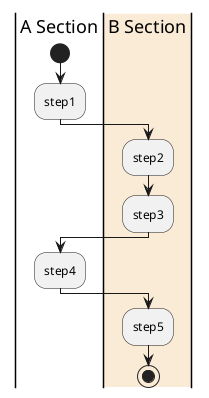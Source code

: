 @startuml
|A Section|
start
:step1;
|#AntiqueWhite|B Section|
:step2;
:step3;
|A Section|
:step4;
|B Section|
:step5;
stop
@enduml
